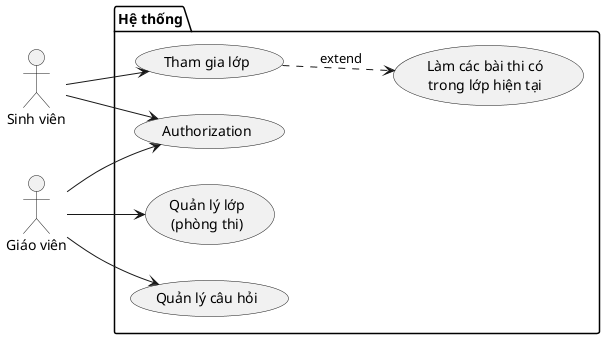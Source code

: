 @startuml
skinparam WrapWidth 120
left to right direction
package "Hệ thống" {
    usecase "Tham gia lớp" as uc6
    usecase "Làm các bài thi có trong lớp hiện tại" as uc1
    usecase "Quản lý câu hỏi" as uc2
    usecase "Quản lý lớp (phòng thi)" as uc3
    usecase "Authorization" as uc4
}

"Sinh viên" as student
"Giáo viên" as teacher

teacher --> uc3
teacher --> uc4
teacher --> uc2
student --> uc4
student --> uc6
uc6 ..> uc1: extend


@enduml